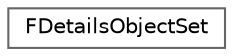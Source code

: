 digraph "Graphical Class Hierarchy"
{
 // INTERACTIVE_SVG=YES
 // LATEX_PDF_SIZE
  bgcolor="transparent";
  edge [fontname=Helvetica,fontsize=10,labelfontname=Helvetica,labelfontsize=10];
  node [fontname=Helvetica,fontsize=10,shape=box,height=0.2,width=0.4];
  rankdir="LR";
  Node0 [id="Node000000",label="FDetailsObjectSet",height=0.2,width=0.4,color="grey40", fillcolor="white", style="filled",URL="$d6/d74/structFDetailsObjectSet.html",tooltip="Defines a set of objects and a common base class between them for a root object customization."];
}
